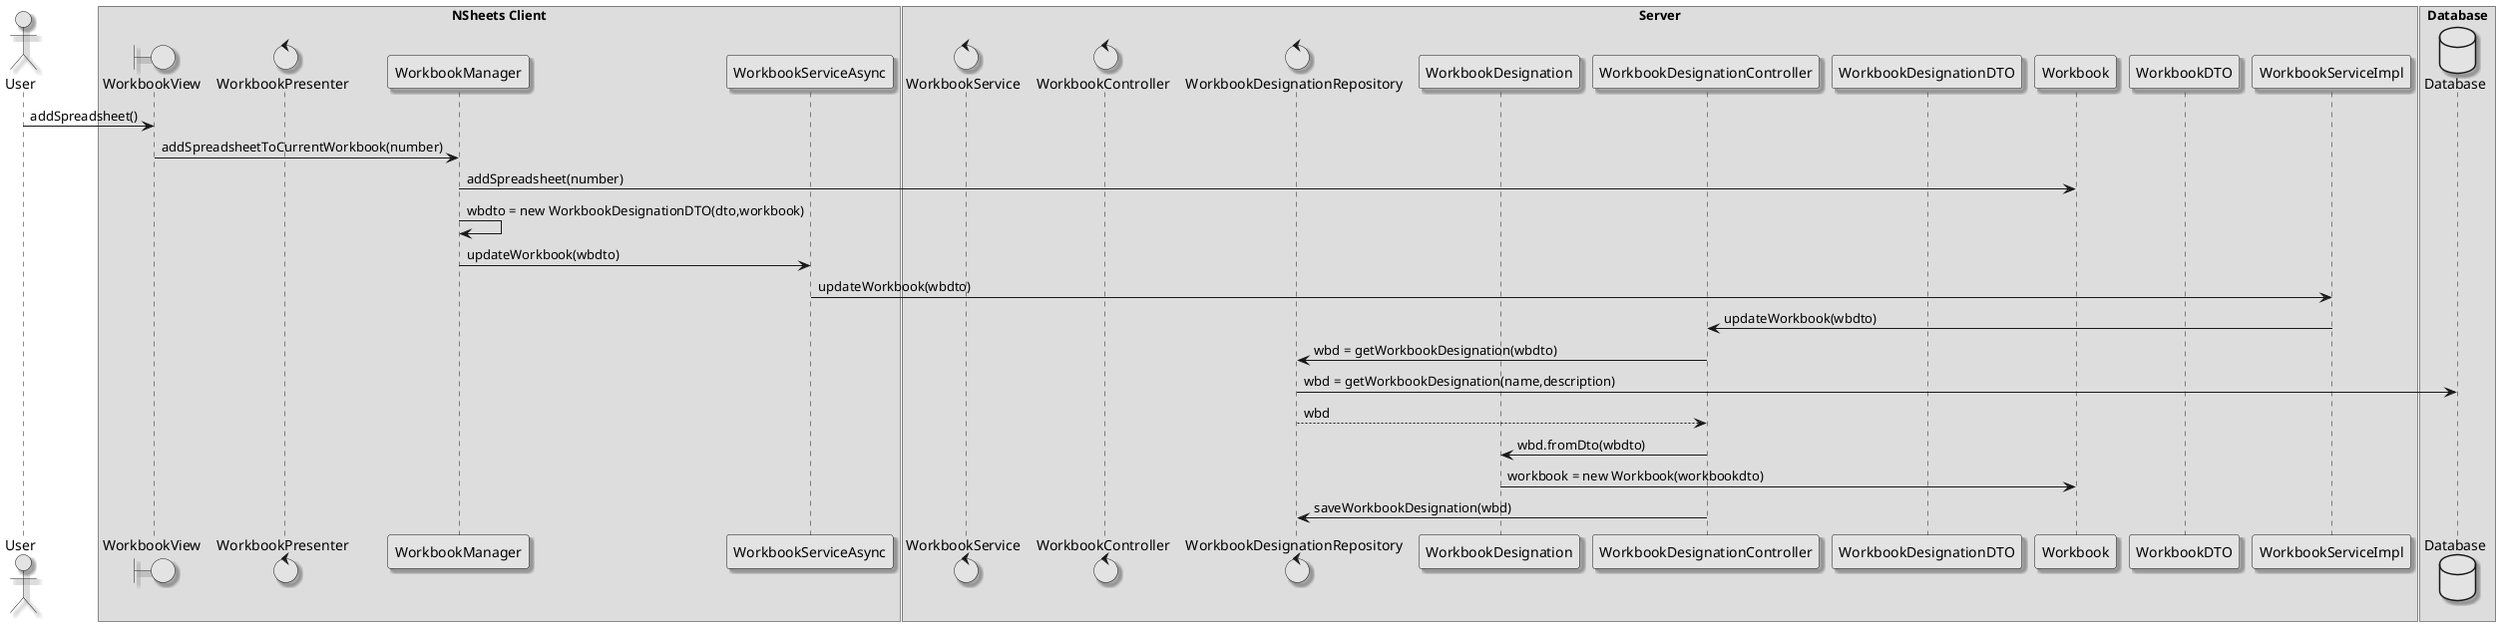@startuml  ssd_add_spd.png
skinparam handwritten false
skinparam monochrome true
skinparam packageStyle rect
skinparam defaultFontName FG Virgil
skinparam shadowing true
 
actor User
boundary WorkbookView
control WorkbookPresenter
control WorkbookService
control WorkbookController
control WorkbookDesignationRepository
database Database 
 
box "NSheets Client"
participant WorkbookView
participant WorkbookPresenter 
participant Workbook
participant WorkbookDesignationDTO
participant WorkbookDTO
participant WorkbookManager
participant WorkbookServiceAsync
end box

box "Server"
participant WorkbookService
participant WorkbookController
participant WorkbookDesignationRepository
participant WorkbookDesignation
participant WorkbookDesignationController
participant WorkbookDesignationDTO
participant Workbook
participant WorkbookDTO
participant WorkbookServiceImpl
end box
 
box "Database"
participant Database
end box
 
User -> WorkbookView : addSpreadsheet()
WorkbookView -> WorkbookManager : addSpreadsheetToCurrentWorkbook(number)
WorkbookManager -> Workbook : addSpreadsheet(number)
WorkbookManager -> WorkbookManager : wbdto = new WorkbookDesignationDTO(dto,workbook)
WorkbookManager -> WorkbookServiceAsync : updateWorkbook(wbdto)
WorkbookServiceAsync -> WorkbookServiceImpl : updateWorkbook(wbdto)
WorkbookServiceImpl -> WorkbookDesignationController : updateWorkbook(wbdto)
WorkbookDesignationController -> WorkbookDesignationRepository : wbd = getWorkbookDesignation(wbdto)
WorkbookDesignationRepository -> Database : wbd = getWorkbookDesignation(name,description)
WorkbookDesignationRepository --> WorkbookDesignationController : wbd
WorkbookDesignationController -> WorkbookDesignation : wbd.fromDto(wbdto)
WorkbookDesignation -> Workbook : workbook = new Workbook(workbookdto)
WorkbookDesignationController -> WorkbookDesignationRepository : saveWorkbookDesignation(wbd)
@enduml